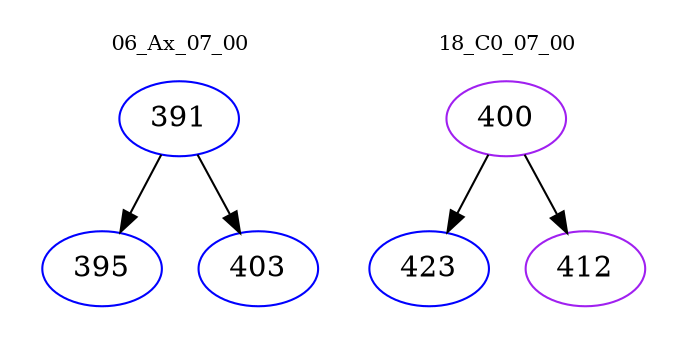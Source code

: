 digraph{
subgraph cluster_0 {
color = white
label = "06_Ax_07_00";
fontsize=10;
T0_391 [label="391", color="blue"]
T0_391 -> T0_395 [color="black"]
T0_395 [label="395", color="blue"]
T0_391 -> T0_403 [color="black"]
T0_403 [label="403", color="blue"]
}
subgraph cluster_1 {
color = white
label = "18_C0_07_00";
fontsize=10;
T1_400 [label="400", color="purple"]
T1_400 -> T1_423 [color="black"]
T1_423 [label="423", color="blue"]
T1_400 -> T1_412 [color="black"]
T1_412 [label="412", color="purple"]
}
}
